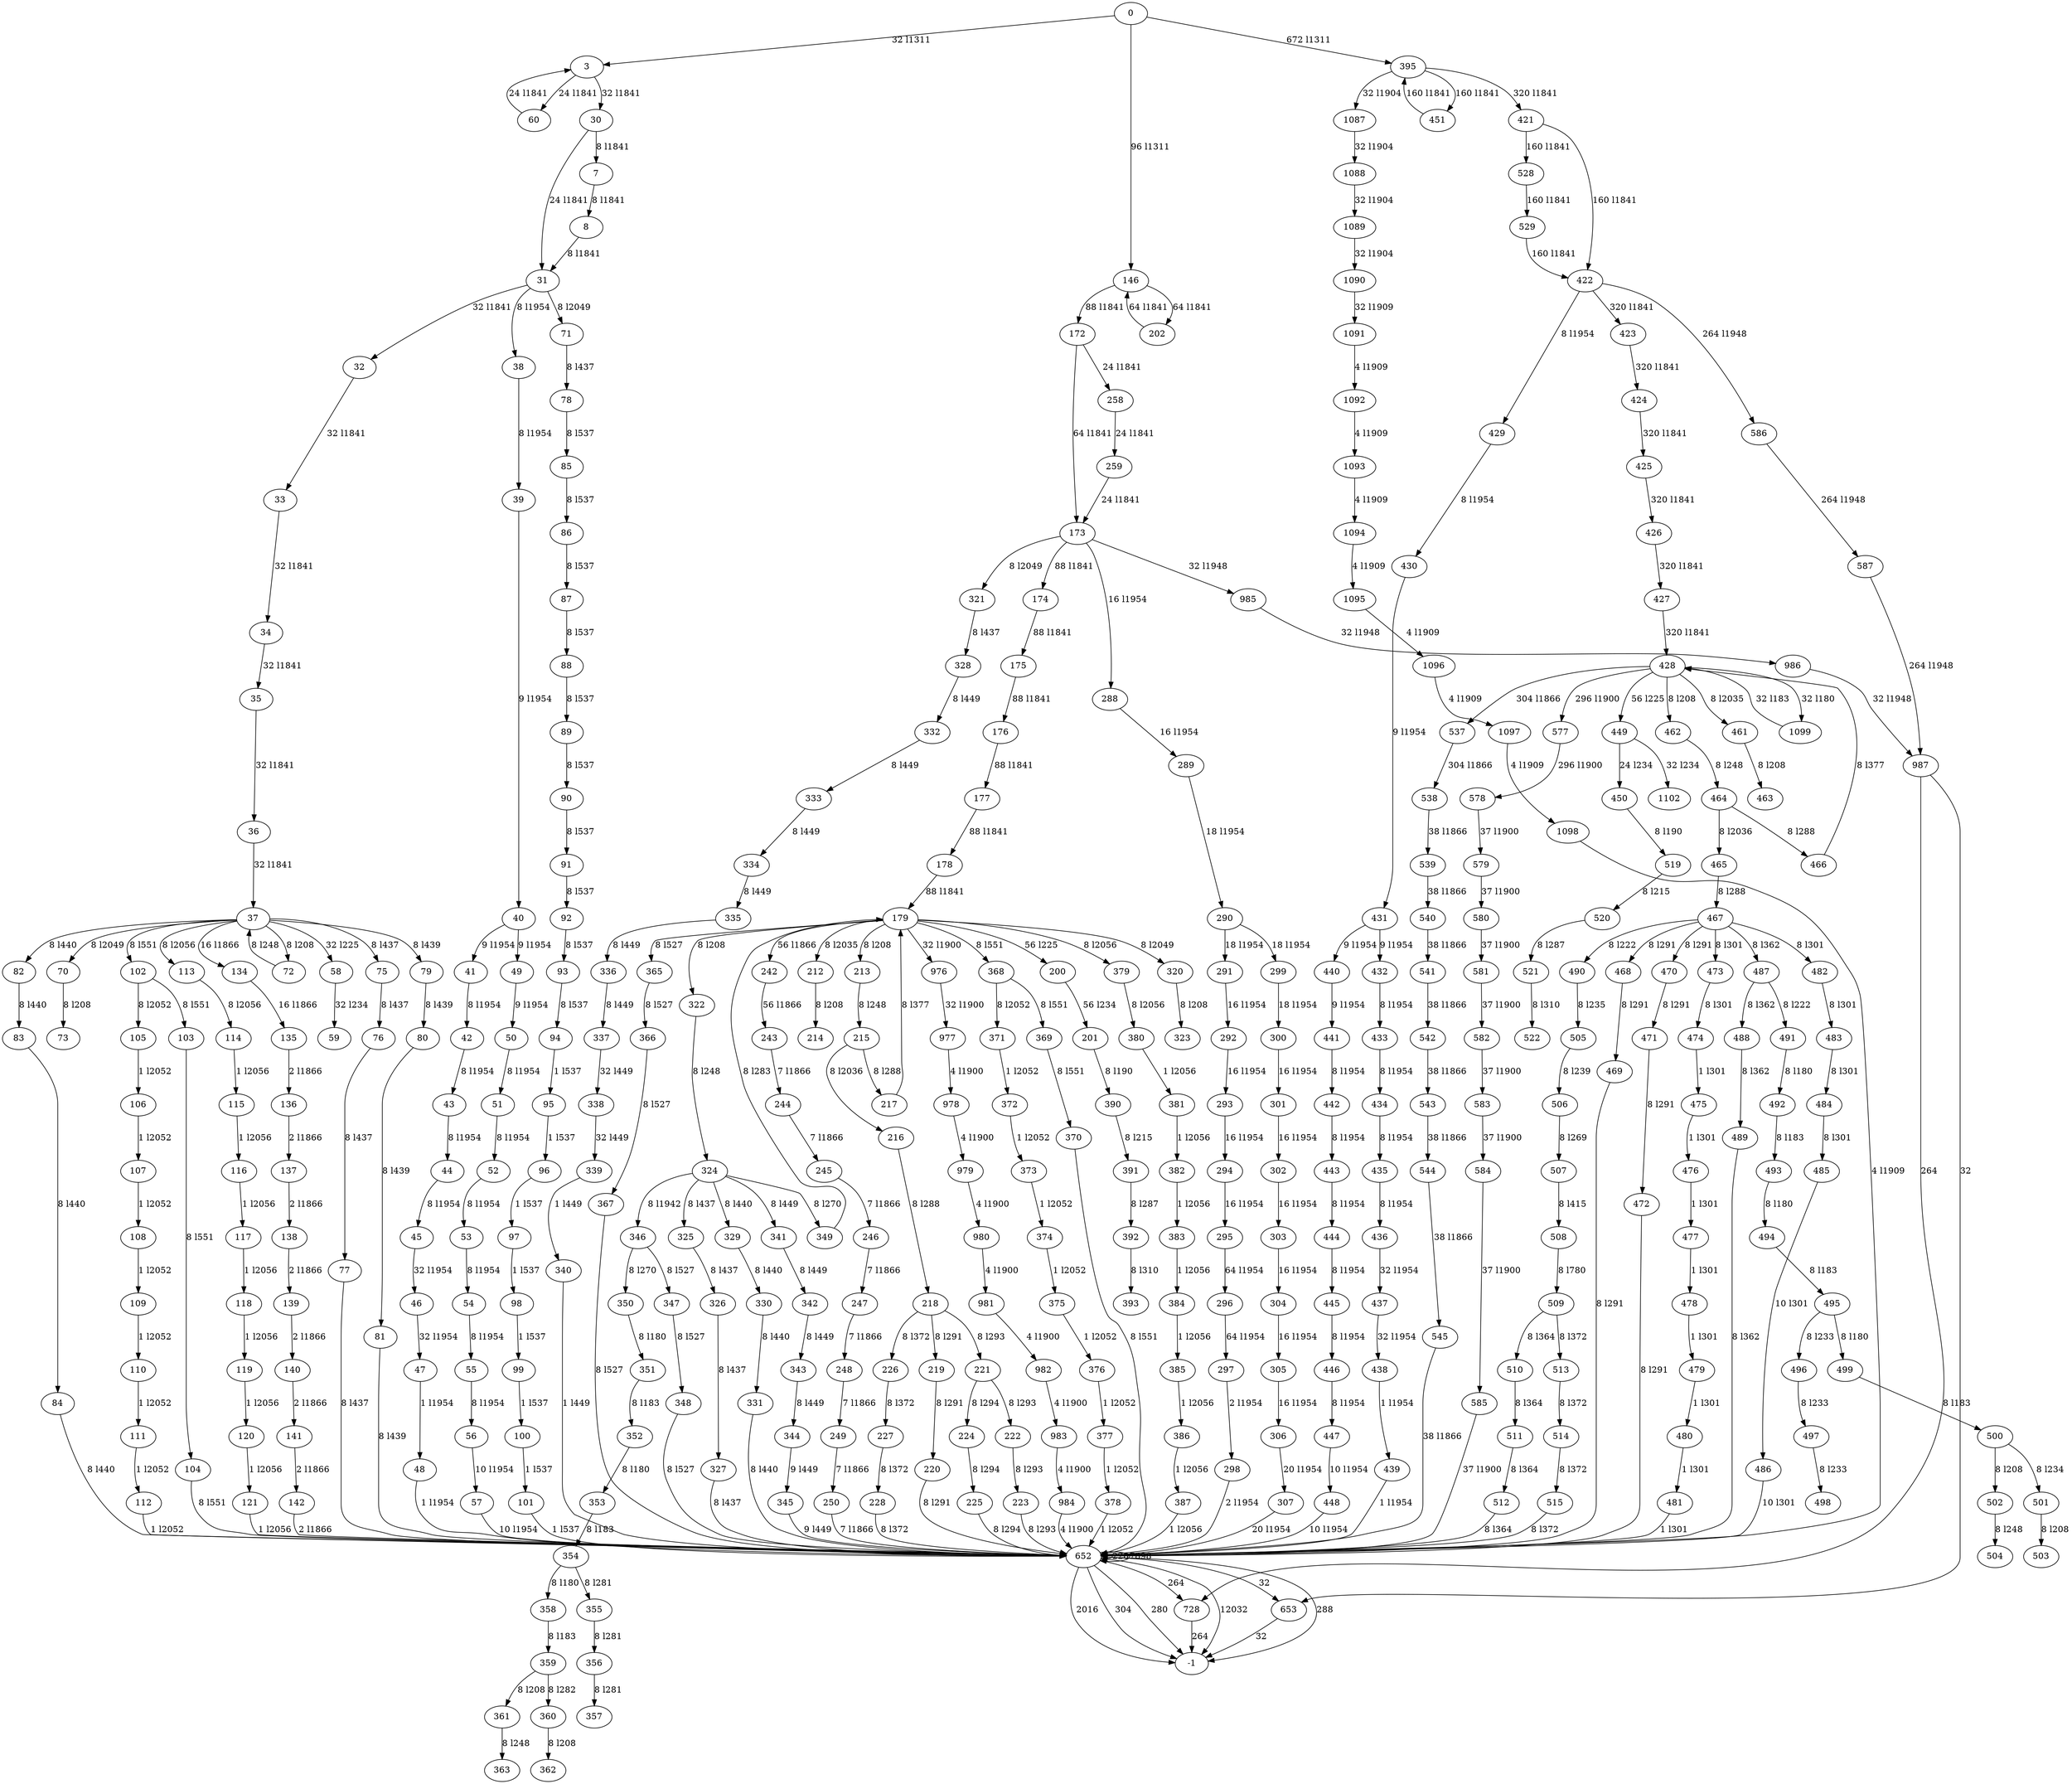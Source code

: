 digraph G {
652 -> 652 [label="228"]
652 -> 652 [label="7898"]
987 -> 653 [label="32"]
987 -> 728 [label="264"]
652 -> 653 [label="32"]
652 -> 728 [label="264"]
653 -> -1 [label="32"]
728 -> -1 [label="264"]
652 -> -1 [label="304"]
652 -> -1 [label="280"]
652 -> -1 [label="12032"]
652 -> -1 [label="288"]
652 -> -1 [label="2016"]
428 -> 1099 [label="32 l180"]
350 -> 351 [label="8 l180"]
352 -> 353 [label="8 l180"]
354 -> 358 [label="8 l180"]
491 -> 492 [label="8 l180"]
493 -> 494 [label="8 l180"]
495 -> 499 [label="8 l180"]
1099 -> 428 [label="32 l183"]
351 -> 352 [label="8 l183"]
353 -> 354 [label="8 l183"]
358 -> 359 [label="8 l183"]
492 -> 493 [label="8 l183"]
494 -> 495 [label="8 l183"]
499 -> 500 [label="8 l183"]
201 -> 390 [label="8 l190"]
450 -> 519 [label="8 l190"]
390 -> 391 [label="8 l215"]
519 -> 520 [label="8 l215"]
37 -> 58 [label="32 l225"]
179 -> 200 [label="56 l225"]
428 -> 449 [label="56 l225"]
449 -> 1102 [label="32 l234"]
58 -> 59 [label="32 l234"]
200 -> 201 [label="56 l234"]
449 -> 450 [label="24 l234"]
391 -> 392 [label="8 l287"]
520 -> 521 [label="8 l287"]
392 -> 393 [label="8 l310"]
521 -> 522 [label="8 l310"]
507 -> 508 [label="8 l415"]
508 -> 509 [label="8 l780"]
0 -> 3 [label="32 l1311"]
0 -> 146 [label="96 l1311"]
0 -> 395 [label="672 l1311"]
467 -> 490 [label="8 l222"]
487 -> 491 [label="8 l222"]
495 -> 496 [label="8 l233"]
497 -> 498 [label="8 l233"]
496 -> 497 [label="8 l233"]
500 -> 501 [label="8 l234"]
490 -> 505 [label="8 l235"]
324 -> 349 [label="8 l270"]
346 -> 350 [label="8 l270"]
354 -> 355 [label="8 l281"]
356 -> 357 [label="8 l281"]
355 -> 356 [label="8 l281"]
359 -> 360 [label="8 l282"]
349 -> 179 [label="8 l283"]
215 -> 217 [label="8 l288"]
464 -> 466 [label="8 l288"]
216 -> 218 [label="8 l288"]
465 -> 467 [label="8 l288"]
218 -> 219 [label="8 l291"]
467 -> 468 [label="8 l291"]
219 -> 220 [label="8 l291"]
468 -> 469 [label="8 l291"]
220 -> 652 [label="8 l291"]
469 -> 652 [label="8 l291"]
467 -> 470 [label="8 l291"]
470 -> 471 [label="8 l291"]
471 -> 472 [label="8 l291"]
472 -> 652 [label="8 l291"]
467 -> 473 [label="8 l301"]
473 -> 474 [label="8 l301"]
474 -> 475 [label="1 l301"]
476 -> 477 [label="1 l301"]
475 -> 476 [label="1 l301"]
477 -> 478 [label="1 l301"]
479 -> 480 [label="1 l301"]
478 -> 479 [label="1 l301"]
480 -> 481 [label="1 l301"]
481 -> 652 [label="1 l301"]
467 -> 482 [label="8 l301"]
482 -> 483 [label="8 l301"]
483 -> 484 [label="8 l301"]
484 -> 485 [label="8 l301"]
485 -> 486 [label="10 l301"]
486 -> 652 [label="10 l301"]
218 -> 221 [label="8 l293"]
221 -> 222 [label="8 l293"]
222 -> 223 [label="8 l293"]
223 -> 652 [label="8 l293"]
221 -> 224 [label="8 l294"]
224 -> 225 [label="8 l294"]
225 -> 652 [label="8 l294"]
218 -> 226 [label="8 l372"]
509 -> 513 [label="8 l372"]
226 -> 227 [label="8 l372"]
513 -> 514 [label="8 l372"]
227 -> 228 [label="8 l372"]
514 -> 515 [label="8 l372"]
228 -> 652 [label="8 l372"]
515 -> 652 [label="8 l372"]
217 -> 179 [label="8 l377"]
466 -> 428 [label="8 l377"]
467 -> 487 [label="8 l362"]
487 -> 488 [label="8 l362"]
488 -> 489 [label="8 l362"]
489 -> 652 [label="8 l362"]
509 -> 510 [label="8 l364"]
510 -> 511 [label="8 l364"]
511 -> 512 [label="8 l364"]
512 -> 652 [label="8 l364"]
3 -> 60 [label="24 l1841"]
146 -> 202 [label="64 l1841"]
395 -> 451 [label="160 l1841"]
3 -> 30 [label="32 l1841"]
146 -> 172 [label="88 l1841"]
395 -> 421 [label="320 l1841"]
60 -> 3 [label="24 l1841"]
202 -> 146 [label="64 l1841"]
451 -> 395 [label="160 l1841"]
30 -> 31 [label="24 l1841"]
172 -> 173 [label="64 l1841"]
421 -> 422 [label="160 l1841"]
7 -> 8 [label="8 l1841"]
258 -> 259 [label="24 l1841"]
528 -> 529 [label="160 l1841"]
30 -> 7 [label="8 l1841"]
172 -> 258 [label="24 l1841"]
421 -> 528 [label="160 l1841"]
8 -> 31 [label="8 l1841"]
259 -> 173 [label="24 l1841"]
529 -> 422 [label="160 l1841"]
32 -> 33 [label="32 l1841"]
174 -> 175 [label="88 l1841"]
423 -> 424 [label="320 l1841"]
31 -> 32 [label="32 l1841"]
173 -> 174 [label="88 l1841"]
422 -> 423 [label="320 l1841"]
33 -> 34 [label="32 l1841"]
175 -> 176 [label="88 l1841"]
424 -> 425 [label="320 l1841"]
35 -> 36 [label="32 l1841"]
177 -> 178 [label="88 l1841"]
426 -> 427 [label="320 l1841"]
34 -> 35 [label="32 l1841"]
176 -> 177 [label="88 l1841"]
425 -> 426 [label="320 l1841"]
36 -> 37 [label="32 l1841"]
178 -> 179 [label="88 l1841"]
427 -> 428 [label="320 l1841"]
31 -> 38 [label="8 l1954"]
173 -> 288 [label="16 l1954"]
422 -> 429 [label="8 l1954"]
38 -> 39 [label="8 l1954"]
288 -> 289 [label="16 l1954"]
429 -> 430 [label="8 l1954"]
39 -> 40 [label="9 l1954"]
289 -> 290 [label="18 l1954"]
430 -> 431 [label="9 l1954"]
41 -> 42 [label="8 l1954"]
291 -> 292 [label="16 l1954"]
432 -> 433 [label="8 l1954"]
40 -> 41 [label="9 l1954"]
290 -> 291 [label="18 l1954"]
431 -> 432 [label="9 l1954"]
43 -> 44 [label="8 l1954"]
293 -> 294 [label="16 l1954"]
434 -> 435 [label="8 l1954"]
42 -> 43 [label="8 l1954"]
292 -> 293 [label="16 l1954"]
433 -> 434 [label="8 l1954"]
44 -> 45 [label="8 l1954"]
294 -> 295 [label="16 l1954"]
435 -> 436 [label="8 l1954"]
45 -> 46 [label="32 l1954"]
295 -> 296 [label="64 l1954"]
436 -> 437 [label="32 l1954"]
47 -> 48 [label="1 l1954"]
297 -> 298 [label="2 l1954"]
438 -> 439 [label="1 l1954"]
46 -> 47 [label="32 l1954"]
296 -> 297 [label="64 l1954"]
437 -> 438 [label="32 l1954"]
48 -> 652 [label="1 l1954"]
298 -> 652 [label="2 l1954"]
439 -> 652 [label="1 l1954"]
40 -> 49 [label="9 l1954"]
290 -> 299 [label="18 l1954"]
431 -> 440 [label="9 l1954"]
50 -> 51 [label="8 l1954"]
300 -> 301 [label="16 l1954"]
441 -> 442 [label="8 l1954"]
49 -> 50 [label="9 l1954"]
299 -> 300 [label="18 l1954"]
440 -> 441 [label="9 l1954"]
52 -> 53 [label="8 l1954"]
302 -> 303 [label="16 l1954"]
443 -> 444 [label="8 l1954"]
51 -> 52 [label="8 l1954"]
301 -> 302 [label="16 l1954"]
442 -> 443 [label="8 l1954"]
53 -> 54 [label="8 l1954"]
303 -> 304 [label="16 l1954"]
444 -> 445 [label="8 l1954"]
54 -> 55 [label="8 l1954"]
304 -> 305 [label="16 l1954"]
445 -> 446 [label="8 l1954"]
55 -> 56 [label="8 l1954"]
305 -> 306 [label="16 l1954"]
446 -> 447 [label="8 l1954"]
56 -> 57 [label="10 l1954"]
306 -> 307 [label="20 l1954"]
447 -> 448 [label="10 l1954"]
57 -> 652 [label="10 l1954"]
307 -> 652 [label="20 l1954"]
448 -> 652 [label="10 l1954"]
37 -> 134 [label="16 l1866"]
179 -> 242 [label="56 l1866"]
428 -> 537 [label="304 l1866"]
134 -> 135 [label="16 l1866"]
242 -> 243 [label="56 l1866"]
537 -> 538 [label="304 l1866"]
135 -> 136 [label="2 l1866"]
243 -> 244 [label="7 l1866"]
538 -> 539 [label="38 l1866"]
137 -> 138 [label="2 l1866"]
245 -> 246 [label="7 l1866"]
540 -> 541 [label="38 l1866"]
136 -> 137 [label="2 l1866"]
244 -> 245 [label="7 l1866"]
539 -> 540 [label="38 l1866"]
138 -> 139 [label="2 l1866"]
246 -> 247 [label="7 l1866"]
541 -> 542 [label="38 l1866"]
140 -> 141 [label="2 l1866"]
248 -> 249 [label="7 l1866"]
543 -> 544 [label="38 l1866"]
139 -> 140 [label="2 l1866"]
247 -> 248 [label="7 l1866"]
542 -> 543 [label="38 l1866"]
141 -> 142 [label="2 l1866"]
249 -> 250 [label="7 l1866"]
544 -> 545 [label="38 l1866"]
142 -> 652 [label="2 l1866"]
250 -> 652 [label="7 l1866"]
545 -> 652 [label="38 l1866"]
179 -> 976 [label="32 l1900"]
428 -> 577 [label="296 l1900"]
976 -> 977 [label="32 l1900"]
577 -> 578 [label="296 l1900"]
977 -> 978 [label="4 l1900"]
578 -> 579 [label="37 l1900"]
979 -> 980 [label="4 l1900"]
580 -> 581 [label="37 l1900"]
978 -> 979 [label="4 l1900"]
579 -> 580 [label="37 l1900"]
980 -> 981 [label="4 l1900"]
581 -> 582 [label="37 l1900"]
982 -> 983 [label="4 l1900"]
583 -> 584 [label="37 l1900"]
981 -> 982 [label="4 l1900"]
582 -> 583 [label="37 l1900"]
983 -> 984 [label="4 l1900"]
584 -> 585 [label="37 l1900"]
984 -> 652 [label="4 l1900"]
585 -> 652 [label="37 l1900"]
173 -> 985 [label="32 l1948"]
422 -> 586 [label="264 l1948"]
986 -> 987 [label="32 l1948"]
587 -> 987 [label="264 l1948"]
985 -> 986 [label="32 l1948"]
586 -> 587 [label="264 l1948"]
37 -> 70 [label="8 l2049"]
179 -> 320 [label="8 l2049"]
31 -> 71 [label="8 l2049"]
173 -> 321 [label="8 l2049"]
37 -> 75 [label="8 l437"]
324 -> 325 [label="8 l437"]
75 -> 76 [label="8 l437"]
325 -> 326 [label="8 l437"]
76 -> 77 [label="8 l437"]
326 -> 327 [label="8 l437"]
77 -> 652 [label="8 l437"]
327 -> 652 [label="8 l437"]
71 -> 78 [label="8 l437"]
321 -> 328 [label="8 l437"]
37 -> 79 [label="8 l439"]
79 -> 80 [label="8 l439"]
80 -> 81 [label="8 l439"]
81 -> 652 [label="8 l439"]
37 -> 82 [label="8 l440"]
324 -> 329 [label="8 l440"]
82 -> 83 [label="8 l440"]
329 -> 330 [label="8 l440"]
83 -> 84 [label="8 l440"]
330 -> 331 [label="8 l440"]
84 -> 652 [label="8 l440"]
331 -> 652 [label="8 l440"]
78 -> 85 [label="8 l537"]
86 -> 87 [label="8 l537"]
85 -> 86 [label="8 l537"]
87 -> 88 [label="8 l537"]
89 -> 90 [label="8 l537"]
88 -> 89 [label="8 l537"]
90 -> 91 [label="8 l537"]
92 -> 93 [label="8 l537"]
91 -> 92 [label="8 l537"]
93 -> 94 [label="8 l537"]
94 -> 95 [label="1 l537"]
96 -> 97 [label="1 l537"]
95 -> 96 [label="1 l537"]
97 -> 98 [label="1 l537"]
99 -> 100 [label="1 l537"]
98 -> 99 [label="1 l537"]
100 -> 101 [label="1 l537"]
101 -> 652 [label="1 l537"]
37 -> 102 [label="8 l551"]
179 -> 368 [label="8 l551"]
102 -> 103 [label="8 l551"]
368 -> 369 [label="8 l551"]
103 -> 104 [label="8 l551"]
369 -> 370 [label="8 l551"]
104 -> 652 [label="8 l551"]
370 -> 652 [label="8 l551"]
102 -> 105 [label="8 l2052"]
368 -> 371 [label="8 l2052"]
105 -> 106 [label="1 l2052"]
371 -> 372 [label="1 l2052"]
107 -> 108 [label="1 l2052"]
373 -> 374 [label="1 l2052"]
106 -> 107 [label="1 l2052"]
372 -> 373 [label="1 l2052"]
108 -> 109 [label="1 l2052"]
374 -> 375 [label="1 l2052"]
110 -> 111 [label="1 l2052"]
376 -> 377 [label="1 l2052"]
109 -> 110 [label="1 l2052"]
375 -> 376 [label="1 l2052"]
111 -> 112 [label="1 l2052"]
377 -> 378 [label="1 l2052"]
112 -> 652 [label="1 l2052"]
378 -> 652 [label="1 l2052"]
37 -> 113 [label="8 l2056"]
179 -> 379 [label="8 l2056"]
113 -> 114 [label="8 l2056"]
379 -> 380 [label="8 l2056"]
114 -> 115 [label="1 l2056"]
380 -> 381 [label="1 l2056"]
116 -> 117 [label="1 l2056"]
382 -> 383 [label="1 l2056"]
115 -> 116 [label="1 l2056"]
381 -> 382 [label="1 l2056"]
117 -> 118 [label="1 l2056"]
383 -> 384 [label="1 l2056"]
119 -> 120 [label="1 l2056"]
385 -> 386 [label="1 l2056"]
118 -> 119 [label="1 l2056"]
384 -> 385 [label="1 l2056"]
120 -> 121 [label="1 l2056"]
386 -> 387 [label="1 l2056"]
121 -> 652 [label="1 l2056"]
387 -> 652 [label="1 l2056"]
179 -> 212 [label="8 l2035"]
428 -> 461 [label="8 l2035"]
215 -> 216 [label="8 l2036"]
464 -> 465 [label="8 l2036"]
328 -> 332 [label="8 l449"]
333 -> 334 [label="8 l449"]
332 -> 333 [label="8 l449"]
335 -> 336 [label="8 l449"]
334 -> 335 [label="8 l449"]
336 -> 337 [label="8 l449"]
337 -> 338 [label="32 l449"]
339 -> 340 [label="1 l449"]
338 -> 339 [label="32 l449"]
340 -> 652 [label="1 l449"]
324 -> 341 [label="8 l449"]
341 -> 342 [label="8 l449"]
342 -> 343 [label="8 l449"]
343 -> 344 [label="8 l449"]
344 -> 345 [label="9 l449"]
345 -> 652 [label="9 l449"]
395 -> 1087 [label="32 l1904"]
1088 -> 1089 [label="32 l1904"]
1087 -> 1088 [label="32 l1904"]
1089 -> 1090 [label="32 l1904"]
1090 -> 1091 [label="32 l1909"]
1091 -> 1092 [label="4 l1909"]
1093 -> 1094 [label="4 l1909"]
1092 -> 1093 [label="4 l1909"]
1094 -> 1095 [label="4 l1909"]
1096 -> 1097 [label="4 l1909"]
1095 -> 1096 [label="4 l1909"]
1097 -> 1098 [label="4 l1909"]
1098 -> 652 [label="4 l1909"]
324 -> 346 [label="8 l1942"]
346 -> 347 [label="8 l527"]
347 -> 348 [label="8 l527"]
348 -> 652 [label="8 l527"]
179 -> 365 [label="8 l527"]
365 -> 366 [label="8 l527"]
366 -> 367 [label="8 l527"]
367 -> 652 [label="8 l527"]
505 -> 506 [label="8 l239"]
506 -> 507 [label="8 l269"]
37 -> 72 [label="8 l208"]
179 -> 322 [label="8 l208"]
179 -> 213 [label="8 l208"]
428 -> 462 [label="8 l208"]
359 -> 361 [label="8 l208"]
500 -> 502 [label="8 l208"]
70 -> 73 [label="8 l208"]
320 -> 323 [label="8 l208"]
212 -> 214 [label="8 l208"]
461 -> 463 [label="8 l208"]
360 -> 362 [label="8 l208"]
501 -> 503 [label="8 l208"]
72 -> 37 [label="8 l248"]
322 -> 324 [label="8 l248"]
213 -> 215 [label="8 l248"]
462 -> 464 [label="8 l248"]
361 -> 363 [label="8 l248"]
502 -> 504 [label="8 l248"]
}
